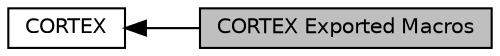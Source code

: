 digraph "CORTEX Exported Macros"
{
  edge [fontname="Helvetica",fontsize="10",labelfontname="Helvetica",labelfontsize="10"];
  node [fontname="Helvetica",fontsize="10",shape=box];
  rankdir=LR;
  Node2 [label="CORTEX",height=0.2,width=0.4,color="black", fillcolor="white", style="filled",URL="$group__CORTEX.html",tooltip="CORTEX HAL module driver."];
  Node1 [label="CORTEX Exported Macros",height=0.2,width=0.4,color="black", fillcolor="grey75", style="filled", fontcolor="black",tooltip=" "];
  Node2->Node1 [shape=plaintext, dir="back", style="solid"];
}
